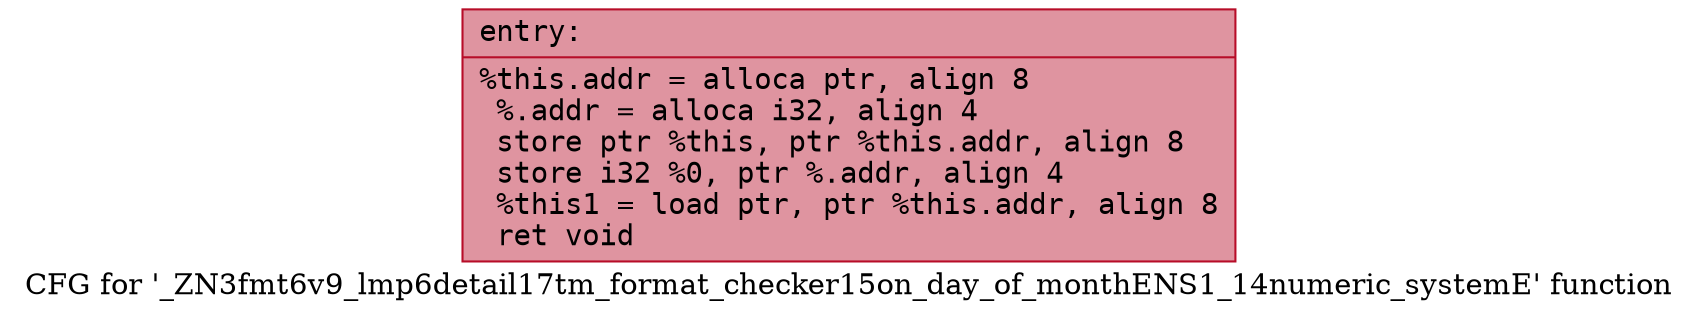 digraph "CFG for '_ZN3fmt6v9_lmp6detail17tm_format_checker15on_day_of_monthENS1_14numeric_systemE' function" {
	label="CFG for '_ZN3fmt6v9_lmp6detail17tm_format_checker15on_day_of_monthENS1_14numeric_systemE' function";

	Node0x5584168f1260 [shape=record,color="#b70d28ff", style=filled, fillcolor="#b70d2870" fontname="Courier",label="{entry:\l|  %this.addr = alloca ptr, align 8\l  %.addr = alloca i32, align 4\l  store ptr %this, ptr %this.addr, align 8\l  store i32 %0, ptr %.addr, align 4\l  %this1 = load ptr, ptr %this.addr, align 8\l  ret void\l}"];
}
